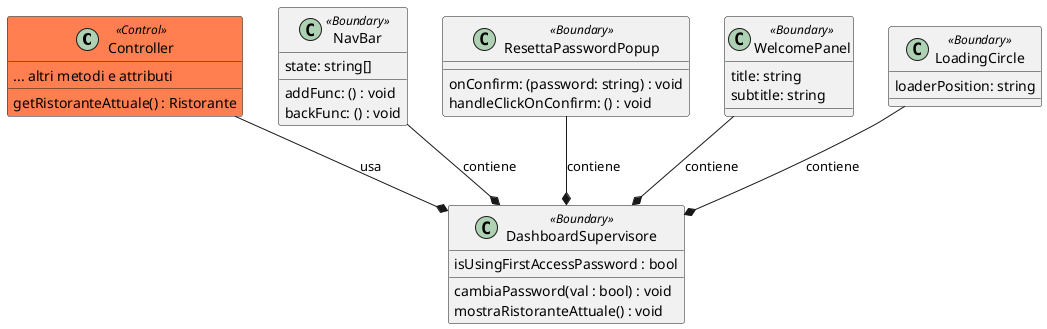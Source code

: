 @startuml


class Controller <<Control>> #coral{
... altri metodi e attributi
getRistoranteAttuale() : Ristorante
}

class DashboardSupervisore <<Boundary>> {
isUsingFirstAccessPassword : bool
cambiaPassword(val : bool) : void
mostraRistoranteAttuale() : void
}


class NavBar <<Boundary>> {

	addFunc: () : void
	backFunc: () : void
	state: string[]
}

class ResettaPasswordPopup <<Boundary>> {

    onConfirm: (password: string) : void
    handleClickOnConfirm: () : void

}


class WelcomePanel <<Boundary>> {

    title: string
    subtitle: string

}

class LoadingCircle <<Boundary>> {

	loaderPosition: string

}



WelcomePanel--* DashboardSupervisore : contiene
NavBar --* DashboardSupervisore : contiene
LoadingCircle --* DashboardSupervisore : contiene
ResettaPasswordPopup --* DashboardSupervisore : contiene
Controller --* DashboardSupervisore : usa
@enduml